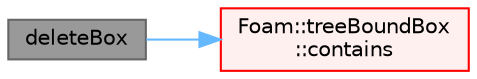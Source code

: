 digraph "deleteBox"
{
 // LATEX_PDF_SIZE
  bgcolor="transparent";
  edge [fontname=Helvetica,fontsize=10,labelfontname=Helvetica,labelfontsize=10];
  node [fontname=Helvetica,fontsize=10,shape=box,height=0.2,width=0.4];
  rankdir="LR";
  Node1 [id="Node000001",label="deleteBox",height=0.2,width=0.4,color="gray40", fillcolor="grey60", style="filled", fontcolor="black",tooltip=" "];
  Node1 -> Node2 [id="edge1_Node000001_Node000002",color="steelblue1",style="solid",tooltip=" "];
  Node2 [id="Node000002",label="Foam::treeBoundBox\l::contains",height=0.2,width=0.4,color="red", fillcolor="#FFF0F0", style="filled",URL="$classFoam_1_1treeBoundBox.html#aa96ed9af340918c3eda38f16e1d3ff80",tooltip=" "];
}
